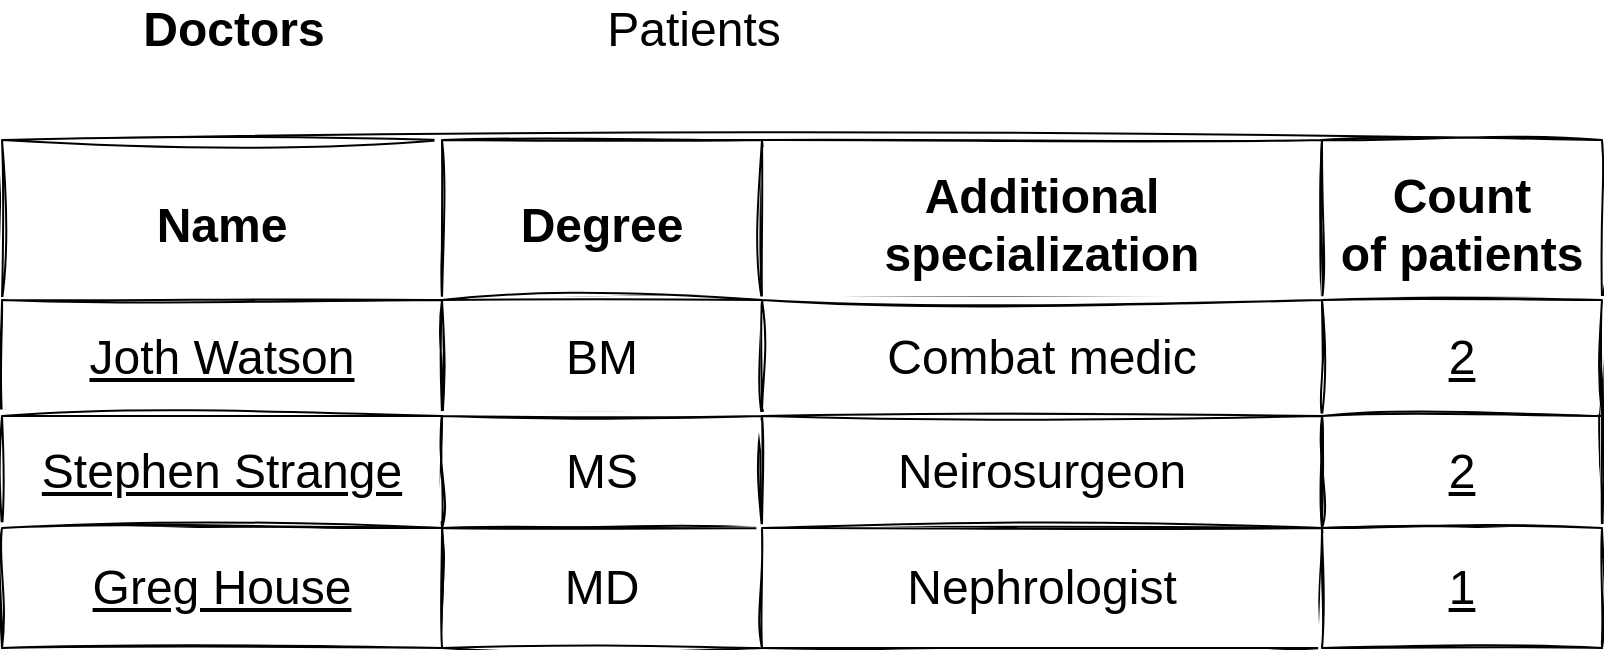 <mxfile version="20.8.19" type="github" pages="3"><diagram name="Doctors list" id="iNg3_k1wbIgd62mTTB8b"><mxGraphModel dx="1221" dy="783" grid="1" gridSize="10" guides="1" tooltips="1" connect="1" arrows="1" fold="1" page="1" pageScale="1" pageWidth="827" pageHeight="1169" math="0" shadow="0"><root><mxCell id="oVqWi5KsJc3UrHnTr8XR-0"/><mxCell id="oVqWi5KsJc3UrHnTr8XR-1" parent="oVqWi5KsJc3UrHnTr8XR-0"/><mxCell id="oVqWi5KsJc3UrHnTr8XR-2" value="Doctors" style="text;strokeColor=none;fillColor=none;align=center;verticalAlign=middle;whiteSpace=wrap;rounded=0;fontSize=24;fontStyle=1;labelBackgroundColor=none;fontFamily=Helvetica;swimlaneLine=0;shadow=0;sketch=1;curveFitting=1;jiggle=2;" vertex="1" parent="oVqWi5KsJc3UrHnTr8XR-1"><mxGeometry x="40" y="40" width="180" height="30" as="geometry"/></mxCell><mxCell id="oVqWi5KsJc3UrHnTr8XR-3" value="Patients" style="text;strokeColor=none;fillColor=none;align=center;verticalAlign=middle;whiteSpace=wrap;rounded=0;fontSize=24;fontStyle=0;labelBackgroundColor=none;fontFamily=Helvetica;swimlaneLine=0;shadow=0;sketch=1;curveFitting=1;jiggle=2;" vertex="1" parent="oVqWi5KsJc3UrHnTr8XR-1"><mxGeometry x="270" y="40" width="180" height="30" as="geometry"/></mxCell><mxCell id="oVqWi5KsJc3UrHnTr8XR-4" value="Assets" style="childLayout=tableLayout;recursiveResize=0;shadow=0;fontSize=24;labelBackgroundColor=none;rounded=0;fontFamily=Helvetica;swimlaneLine=0;sketch=1;curveFitting=1;jiggle=2;" vertex="1" parent="oVqWi5KsJc3UrHnTr8XR-1"><mxGeometry x="14" y="110" width="800" height="254" as="geometry"/></mxCell><mxCell id="oVqWi5KsJc3UrHnTr8XR-5" value="" style="shape=tableRow;horizontal=0;startSize=0;swimlaneHead=0;swimlaneBody=0;top=0;left=0;bottom=0;right=0;dropTarget=0;collapsible=0;recursiveResize=0;expand=0;fontStyle=0;fontSize=24;labelBackgroundColor=none;rounded=0;fontFamily=Helvetica;swimlaneLine=0;shadow=0;sketch=1;curveFitting=1;jiggle=2;" vertex="1" parent="oVqWi5KsJc3UrHnTr8XR-4"><mxGeometry width="800" height="80" as="geometry"/></mxCell><mxCell id="oVqWi5KsJc3UrHnTr8XR-6" value="Name" style="connectable=0;recursiveResize=0;align=center;fontStyle=1;fontSize=24;labelBackgroundColor=none;rounded=0;fontFamily=Helvetica;swimlaneLine=0;shadow=0;sketch=1;curveFitting=1;jiggle=2;" vertex="1" parent="oVqWi5KsJc3UrHnTr8XR-5"><mxGeometry width="220" height="80" as="geometry"><mxRectangle width="220" height="80" as="alternateBounds"/></mxGeometry></mxCell><mxCell id="oVqWi5KsJc3UrHnTr8XR-7" value="Degree" style="connectable=0;recursiveResize=0;align=center;fontStyle=1;fontSize=24;labelBackgroundColor=none;labelBorderColor=none;rounded=0;fontFamily=Helvetica;swimlaneLine=0;shadow=0;sketch=1;curveFitting=1;jiggle=2;" vertex="1" parent="oVqWi5KsJc3UrHnTr8XR-5"><mxGeometry x="220" width="160" height="80" as="geometry"><mxRectangle width="160" height="80" as="alternateBounds"/></mxGeometry></mxCell><mxCell id="oVqWi5KsJc3UrHnTr8XR-8" value="Additional&#10;specialization" style="connectable=0;recursiveResize=0;align=center;fontStyle=1;fontSize=24;labelBackgroundColor=none;rounded=0;fontFamily=Helvetica;swimlaneLine=0;shadow=0;sketch=1;curveFitting=1;jiggle=2;" vertex="1" parent="oVqWi5KsJc3UrHnTr8XR-5"><mxGeometry x="380" width="280" height="80" as="geometry"><mxRectangle width="280" height="80" as="alternateBounds"/></mxGeometry></mxCell><mxCell id="oVqWi5KsJc3UrHnTr8XR-9" value="Count&#10;of patients" style="connectable=0;recursiveResize=0;align=center;fontStyle=1;fontSize=24;labelBackgroundColor=none;rounded=0;fontFamily=Helvetica;swimlaneLine=0;shadow=0;sketch=1;curveFitting=1;jiggle=2;" vertex="1" parent="oVqWi5KsJc3UrHnTr8XR-5"><mxGeometry x="660" width="140" height="80" as="geometry"><mxRectangle width="140" height="80" as="alternateBounds"/></mxGeometry></mxCell><mxCell id="oVqWi5KsJc3UrHnTr8XR-10" value="" style="shape=tableRow;horizontal=0;startSize=0;swimlaneHead=0;swimlaneBody=0;top=0;left=0;bottom=0;right=0;dropTarget=0;collapsible=0;recursiveResize=0;expand=0;fontStyle=0;fontSize=24;labelBackgroundColor=none;rounded=0;fontFamily=Helvetica;swimlaneLine=0;shadow=0;sketch=1;curveFitting=1;jiggle=2;" vertex="1" parent="oVqWi5KsJc3UrHnTr8XR-4"><mxGeometry y="80" width="800" height="58" as="geometry"/></mxCell><mxCell id="oVqWi5KsJc3UrHnTr8XR-11" value="Joth Watson" style="connectable=0;recursiveResize=0;align=center;whiteSpace=wrap;fontSize=24;labelBackgroundColor=none;rounded=0;fontFamily=Helvetica;swimlaneLine=0;shadow=0;sketch=1;curveFitting=1;jiggle=2;fontStyle=4" vertex="1" parent="oVqWi5KsJc3UrHnTr8XR-10"><mxGeometry width="220" height="58" as="geometry"><mxRectangle width="220" height="58" as="alternateBounds"/></mxGeometry></mxCell><mxCell id="oVqWi5KsJc3UrHnTr8XR-12" value="BM" style="connectable=0;recursiveResize=0;align=center;whiteSpace=wrap;fontSize=24;labelBackgroundColor=none;rounded=0;fontFamily=Helvetica;swimlaneLine=0;shadow=0;sketch=1;curveFitting=1;jiggle=2;" vertex="1" parent="oVqWi5KsJc3UrHnTr8XR-10"><mxGeometry x="220" width="160" height="58" as="geometry"><mxRectangle width="160" height="58" as="alternateBounds"/></mxGeometry></mxCell><mxCell id="oVqWi5KsJc3UrHnTr8XR-13" value="Combat medic" style="connectable=0;recursiveResize=0;align=center;whiteSpace=wrap;fontSize=24;labelBackgroundColor=none;rounded=0;fontFamily=Helvetica;swimlaneLine=0;shadow=0;sketch=1;curveFitting=1;jiggle=2;" vertex="1" parent="oVqWi5KsJc3UrHnTr8XR-10"><mxGeometry x="380" width="280" height="58" as="geometry"><mxRectangle width="280" height="58" as="alternateBounds"/></mxGeometry></mxCell><mxCell id="oVqWi5KsJc3UrHnTr8XR-14" value="2" style="connectable=0;recursiveResize=0;align=center;whiteSpace=wrap;fontSize=24;labelBackgroundColor=none;rounded=0;fontFamily=Helvetica;swimlaneLine=0;shadow=0;sketch=1;curveFitting=1;jiggle=2;fontStyle=4" vertex="1" parent="oVqWi5KsJc3UrHnTr8XR-10"><mxGeometry x="660" width="140" height="58" as="geometry"><mxRectangle width="140" height="58" as="alternateBounds"/></mxGeometry></mxCell><mxCell id="oVqWi5KsJc3UrHnTr8XR-15" value="" style="shape=tableRow;horizontal=0;startSize=0;swimlaneHead=0;swimlaneBody=0;top=0;left=0;bottom=0;right=0;dropTarget=0;collapsible=0;recursiveResize=0;expand=0;fontStyle=1;fontSize=24;labelBackgroundColor=none;rounded=0;fontFamily=Helvetica;swimlaneLine=0;shadow=0;sketch=1;curveFitting=1;jiggle=2;" vertex="1" parent="oVqWi5KsJc3UrHnTr8XR-4"><mxGeometry y="138" width="800" height="56" as="geometry"/></mxCell><mxCell id="oVqWi5KsJc3UrHnTr8XR-16" value="Stephen Strange" style="connectable=0;recursiveResize=0;whiteSpace=wrap;fontSize=24;labelBackgroundColor=none;rounded=0;fontFamily=Helvetica;swimlaneLine=0;shadow=0;sketch=1;curveFitting=1;jiggle=2;fontStyle=4" vertex="1" parent="oVqWi5KsJc3UrHnTr8XR-15"><mxGeometry width="220" height="56" as="geometry"><mxRectangle width="220" height="56" as="alternateBounds"/></mxGeometry></mxCell><mxCell id="oVqWi5KsJc3UrHnTr8XR-17" value="MS" style="connectable=0;recursiveResize=0;whiteSpace=wrap;fontSize=24;labelBackgroundColor=none;rounded=0;fontFamily=Helvetica;swimlaneLine=0;shadow=0;sketch=1;curveFitting=1;jiggle=2;" vertex="1" parent="oVqWi5KsJc3UrHnTr8XR-15"><mxGeometry x="220" width="160" height="56" as="geometry"><mxRectangle width="160" height="56" as="alternateBounds"/></mxGeometry></mxCell><mxCell id="oVqWi5KsJc3UrHnTr8XR-18" value="Neirosurgeon" style="connectable=0;recursiveResize=0;whiteSpace=wrap;fontSize=24;labelBackgroundColor=none;rounded=0;fontFamily=Helvetica;swimlaneLine=0;shadow=0;sketch=1;curveFitting=1;jiggle=2;" vertex="1" parent="oVqWi5KsJc3UrHnTr8XR-15"><mxGeometry x="380" width="280" height="56" as="geometry"><mxRectangle width="280" height="56" as="alternateBounds"/></mxGeometry></mxCell><mxCell id="oVqWi5KsJc3UrHnTr8XR-19" value="2" style="connectable=0;recursiveResize=0;whiteSpace=wrap;fontSize=24;labelBackgroundColor=none;rounded=0;fontFamily=Helvetica;swimlaneLine=0;shadow=0;sketch=1;curveFitting=1;jiggle=2;fontStyle=4" vertex="1" parent="oVqWi5KsJc3UrHnTr8XR-15"><mxGeometry x="660" width="140" height="56" as="geometry"><mxRectangle width="140" height="56" as="alternateBounds"/></mxGeometry></mxCell><mxCell id="oVqWi5KsJc3UrHnTr8XR-20" value="" style="shape=tableRow;horizontal=0;startSize=0;swimlaneHead=0;swimlaneBody=0;top=0;left=0;bottom=0;right=0;dropTarget=0;collapsible=0;recursiveResize=0;expand=0;fontStyle=0;fontSize=24;labelBackgroundColor=none;rounded=0;fontFamily=Helvetica;swimlaneLine=0;shadow=0;sketch=1;curveFitting=1;jiggle=2;" vertex="1" parent="oVqWi5KsJc3UrHnTr8XR-4"><mxGeometry y="194" width="800" height="60" as="geometry"/></mxCell><mxCell id="oVqWi5KsJc3UrHnTr8XR-21" value="Greg House" style="connectable=0;recursiveResize=0;fontStyle=4;align=center;whiteSpace=wrap;fontSize=24;labelBackgroundColor=none;rounded=0;fontFamily=Helvetica;swimlaneLine=0;shadow=0;sketch=1;curveFitting=1;jiggle=2;" vertex="1" parent="oVqWi5KsJc3UrHnTr8XR-20"><mxGeometry width="220" height="60" as="geometry"><mxRectangle width="220" height="60" as="alternateBounds"/></mxGeometry></mxCell><mxCell id="oVqWi5KsJc3UrHnTr8XR-22" value="MD" style="connectable=0;recursiveResize=0;fontStyle=0;align=center;whiteSpace=wrap;fontSize=24;labelBackgroundColor=none;rounded=0;fontFamily=Helvetica;swimlaneLine=0;shadow=0;sketch=1;curveFitting=1;jiggle=2;" vertex="1" parent="oVqWi5KsJc3UrHnTr8XR-20"><mxGeometry x="220" width="160" height="60" as="geometry"><mxRectangle width="160" height="60" as="alternateBounds"/></mxGeometry></mxCell><mxCell id="oVqWi5KsJc3UrHnTr8XR-23" value="Nephrologist" style="connectable=0;recursiveResize=0;fontStyle=0;align=center;whiteSpace=wrap;fontSize=24;labelBackgroundColor=none;rounded=0;fontFamily=Helvetica;swimlaneLine=0;shadow=0;sketch=1;curveFitting=1;jiggle=2;" vertex="1" parent="oVqWi5KsJc3UrHnTr8XR-20"><mxGeometry x="380" width="280" height="60" as="geometry"><mxRectangle width="280" height="60" as="alternateBounds"/></mxGeometry></mxCell><mxCell id="oVqWi5KsJc3UrHnTr8XR-24" value="1" style="connectable=0;recursiveResize=0;fontStyle=4;align=center;whiteSpace=wrap;fontSize=24;labelBackgroundColor=none;rounded=0;fontFamily=Helvetica;swimlaneLine=0;shadow=0;sketch=1;curveFitting=1;jiggle=2;" vertex="1" parent="oVqWi5KsJc3UrHnTr8XR-20"><mxGeometry x="660" width="140" height="60" as="geometry"><mxRectangle width="140" height="60" as="alternateBounds"/></mxGeometry></mxCell></root></mxGraphModel></diagram><diagram name="Doctor" id="-o0rRjjSZjT6qEU89VmB"><mxGraphModel dx="1221" dy="783" grid="1" gridSize="10" guides="1" tooltips="1" connect="1" arrows="1" fold="1" page="1" pageScale="1" pageWidth="827" pageHeight="1169" math="0" shadow="0"><root><mxCell id="0"/><mxCell id="1" parent="0"/><mxCell id="106Unu_I3FGXwjGpmKto-9" value="Doctors" style="text;strokeColor=none;fillColor=none;align=center;verticalAlign=middle;whiteSpace=wrap;rounded=0;fontSize=24;fontStyle=0;labelBackgroundColor=none;fontFamily=Helvetica;swimlaneLine=0;shadow=0;sketch=1;curveFitting=1;jiggle=2;fontColor=#777777;" vertex="1" parent="1"><mxGeometry x="40" y="40" width="180" height="30" as="geometry"/></mxCell><mxCell id="106Unu_I3FGXwjGpmKto-11" value="List of pacients" style="text;strokeColor=none;fillColor=none;align=center;verticalAlign=middle;whiteSpace=wrap;rounded=0;fontSize=24;fontStyle=0;labelBackgroundColor=none;fontFamily=Helvetica;swimlaneLine=0;shadow=0;sketch=1;curveFitting=1;jiggle=2;fontColor=#000000;" vertex="1" parent="1"><mxGeometry x="50" y="420" width="180" height="30" as="geometry"/></mxCell><mxCell id="6KdY4Ti95zejLEQpb8By-1" value="" style="verticalLabelPosition=bottom;shadow=0;dashed=0;align=center;html=1;verticalAlign=top;strokeWidth=1;shape=mxgraph.mockup.containers.userMale;strokeColor=#666666;strokeColor2=#008cff;rounded=0;labelBorderColor=none;sketch=1;hachureGap=4;jiggle=2;curveFitting=1;fontFamily=Helvetica;fontSize=20;fontColor=#000000;" vertex="1" parent="1"><mxGeometry x="70" y="100" width="100" height="100" as="geometry"/></mxCell><mxCell id="6KdY4Ti95zejLEQpb8By-2" value="&lt;font style=&quot;font-size: 40px;&quot;&gt;John Watson&lt;/font&gt;" style="text;html=1;strokeColor=none;fillColor=none;align=center;verticalAlign=middle;whiteSpace=wrap;rounded=0;fontSize=19;fontFamily=Helvetica;fontColor=#000000;fontStyle=1" vertex="1" parent="1"><mxGeometry x="220" y="130" width="400" height="30" as="geometry"/></mxCell><mxCell id="rxgpzha8HXijRtfz_eaI-3" value="" style="shape=table;startSize=0;container=1;collapsible=0;childLayout=tableLayout;rounded=0;shadow=0;labelBorderColor=none;sketch=1;hachureGap=4;jiggle=2;curveFitting=1;fontFamily=Helvetica;fontSize=20;fontColor=#000000;html=0;" vertex="1" parent="1"><mxGeometry x="60" y="220" width="680" height="160" as="geometry"/></mxCell><mxCell id="rxgpzha8HXijRtfz_eaI-4" value="" style="shape=tableRow;horizontal=0;startSize=0;swimlaneHead=0;swimlaneBody=0;strokeColor=inherit;top=0;left=0;bottom=0;right=0;collapsible=0;dropTarget=0;fillColor=none;points=[[0,0.5],[1,0.5]];portConstraint=eastwest;rounded=0;shadow=0;labelBorderColor=none;sketch=1;hachureGap=4;jiggle=2;curveFitting=1;fontFamily=Helvetica;fontSize=20;fontColor=#000000;html=0;" vertex="1" parent="rxgpzha8HXijRtfz_eaI-3"><mxGeometry width="680" height="40" as="geometry"/></mxCell><mxCell id="rxgpzha8HXijRtfz_eaI-5" value="Grade" style="shape=partialRectangle;html=1;whiteSpace=wrap;connectable=0;strokeColor=inherit;overflow=hidden;fillColor=none;top=0;left=0;bottom=0;right=0;pointerEvents=1;rounded=0;shadow=0;labelBorderColor=none;sketch=1;hachureGap=4;jiggle=2;curveFitting=1;fontFamily=Helvetica;fontSize=20;fontColor=#000000;" vertex="1" parent="rxgpzha8HXijRtfz_eaI-4"><mxGeometry width="290" height="40" as="geometry"><mxRectangle width="290" height="40" as="alternateBounds"/></mxGeometry></mxCell><mxCell id="rxgpzha8HXijRtfz_eaI-6" value="Bachelor of Medicine" style="shape=partialRectangle;html=1;whiteSpace=wrap;connectable=0;strokeColor=inherit;overflow=hidden;fillColor=none;top=0;left=0;bottom=0;right=0;pointerEvents=1;rounded=0;shadow=0;labelBorderColor=none;sketch=1;hachureGap=4;jiggle=2;curveFitting=1;fontFamily=Helvetica;fontSize=20;fontColor=#000000;" vertex="1" parent="rxgpzha8HXijRtfz_eaI-4"><mxGeometry x="290" width="390" height="40" as="geometry"><mxRectangle width="390" height="40" as="alternateBounds"/></mxGeometry></mxCell><mxCell id="rxgpzha8HXijRtfz_eaI-7" value="" style="shape=tableRow;horizontal=0;startSize=0;swimlaneHead=0;swimlaneBody=0;strokeColor=inherit;top=0;left=0;bottom=0;right=0;collapsible=0;dropTarget=0;fillColor=none;points=[[0,0.5],[1,0.5]];portConstraint=eastwest;rounded=0;shadow=0;labelBorderColor=none;sketch=1;hachureGap=4;jiggle=2;curveFitting=1;fontFamily=Helvetica;fontSize=20;fontColor=#000000;html=0;" vertex="1" parent="rxgpzha8HXijRtfz_eaI-3"><mxGeometry y="40" width="680" height="40" as="geometry"/></mxCell><mxCell id="rxgpzha8HXijRtfz_eaI-8" value="Work experience since" style="shape=partialRectangle;html=1;whiteSpace=wrap;connectable=0;strokeColor=inherit;overflow=hidden;fillColor=none;top=0;left=0;bottom=0;right=0;pointerEvents=1;rounded=0;shadow=0;labelBorderColor=none;sketch=1;hachureGap=4;jiggle=2;curveFitting=1;fontFamily=Helvetica;fontSize=20;fontColor=#000000;" vertex="1" parent="rxgpzha8HXijRtfz_eaI-7"><mxGeometry width="290" height="40" as="geometry"><mxRectangle width="290" height="40" as="alternateBounds"/></mxGeometry></mxCell><mxCell id="rxgpzha8HXijRtfz_eaI-9" value="1878" style="shape=partialRectangle;html=1;whiteSpace=wrap;connectable=0;strokeColor=inherit;overflow=hidden;fillColor=none;top=0;left=0;bottom=0;right=0;pointerEvents=1;rounded=0;shadow=0;labelBorderColor=none;sketch=1;hachureGap=4;jiggle=2;curveFitting=1;fontFamily=Helvetica;fontSize=20;fontColor=#000000;" vertex="1" parent="rxgpzha8HXijRtfz_eaI-7"><mxGeometry x="290" width="390" height="40" as="geometry"><mxRectangle width="390" height="40" as="alternateBounds"/></mxGeometry></mxCell><mxCell id="rxgpzha8HXijRtfz_eaI-10" value="" style="shape=tableRow;horizontal=0;startSize=0;swimlaneHead=0;swimlaneBody=0;strokeColor=inherit;top=0;left=0;bottom=0;right=0;collapsible=0;dropTarget=0;fillColor=none;points=[[0,0.5],[1,0.5]];portConstraint=eastwest;rounded=0;shadow=0;labelBorderColor=none;sketch=1;hachureGap=4;jiggle=2;curveFitting=1;fontFamily=Helvetica;fontSize=20;fontColor=#000000;html=0;" vertex="1" parent="rxgpzha8HXijRtfz_eaI-3"><mxGeometry y="80" width="680" height="40" as="geometry"/></mxCell><mxCell id="rxgpzha8HXijRtfz_eaI-11" value="Specialization" style="shape=partialRectangle;html=1;whiteSpace=wrap;connectable=0;strokeColor=inherit;overflow=hidden;fillColor=none;top=0;left=0;bottom=0;right=0;pointerEvents=1;rounded=0;shadow=0;labelBorderColor=none;sketch=1;hachureGap=4;jiggle=2;curveFitting=1;fontFamily=Helvetica;fontSize=20;fontColor=#000000;" vertex="1" parent="rxgpzha8HXijRtfz_eaI-10"><mxGeometry width="290" height="40" as="geometry"><mxRectangle width="290" height="40" as="alternateBounds"/></mxGeometry></mxCell><mxCell id="rxgpzha8HXijRtfz_eaI-12" value="Combat medic" style="shape=partialRectangle;html=1;whiteSpace=wrap;connectable=0;strokeColor=inherit;overflow=hidden;fillColor=none;top=0;left=0;bottom=0;right=0;pointerEvents=1;rounded=0;shadow=0;labelBorderColor=none;sketch=1;hachureGap=4;jiggle=2;curveFitting=1;fontFamily=Helvetica;fontSize=20;fontColor=#000000;" vertex="1" parent="rxgpzha8HXijRtfz_eaI-10"><mxGeometry x="290" width="390" height="40" as="geometry"><mxRectangle width="390" height="40" as="alternateBounds"/></mxGeometry></mxCell><mxCell id="rxgpzha8HXijRtfz_eaI-13" value="" style="shape=tableRow;horizontal=0;startSize=0;swimlaneHead=0;swimlaneBody=0;strokeColor=inherit;top=0;left=0;bottom=0;right=0;collapsible=0;dropTarget=0;fillColor=none;points=[[0,0.5],[1,0.5]];portConstraint=eastwest;rounded=0;shadow=0;labelBorderColor=none;sketch=1;hachureGap=4;jiggle=2;curveFitting=1;fontFamily=Helvetica;fontSize=20;fontColor=#000000;html=0;" vertex="1" parent="rxgpzha8HXijRtfz_eaI-3"><mxGeometry y="120" width="680" height="40" as="geometry"/></mxCell><mxCell id="rxgpzha8HXijRtfz_eaI-14" value="email" style="shape=partialRectangle;html=1;whiteSpace=wrap;connectable=0;strokeColor=inherit;overflow=hidden;fillColor=none;top=0;left=0;bottom=0;right=0;pointerEvents=1;rounded=0;shadow=0;labelBorderColor=none;sketch=1;hachureGap=4;jiggle=2;curveFitting=1;fontFamily=Helvetica;fontSize=20;fontColor=#000000;" vertex="1" parent="rxgpzha8HXijRtfz_eaI-13"><mxGeometry width="290" height="40" as="geometry"><mxRectangle width="290" height="40" as="alternateBounds"/></mxGeometry></mxCell><mxCell id="rxgpzha8HXijRtfz_eaI-15" value="jh_watson@micropeutist.com" style="shape=partialRectangle;html=1;whiteSpace=wrap;connectable=0;strokeColor=inherit;overflow=hidden;fillColor=none;top=0;left=0;bottom=0;right=0;pointerEvents=1;rounded=0;shadow=0;labelBorderColor=none;sketch=1;hachureGap=4;jiggle=2;curveFitting=1;fontFamily=Helvetica;fontSize=20;fontColor=#000000;" vertex="1" parent="rxgpzha8HXijRtfz_eaI-13"><mxGeometry x="290" width="390" height="40" as="geometry"><mxRectangle width="390" height="40" as="alternateBounds"/></mxGeometry></mxCell><mxCell id="ppMjCbeCI9v5LeM4ophR-1" value="Assets" style="childLayout=tableLayout;recursiveResize=0;shadow=0;fontSize=24;labelBackgroundColor=none;rounded=0;fontFamily=Helvetica;swimlaneLine=0;sketch=1;curveFitting=1;jiggle=2;" vertex="1" parent="1"><mxGeometry x="30" y="510" width="744" height="366" as="geometry"/></mxCell><mxCell id="ppMjCbeCI9v5LeM4ophR-2" value="" style="shape=tableRow;horizontal=0;startSize=0;swimlaneHead=0;swimlaneBody=0;top=0;left=0;bottom=0;right=0;dropTarget=0;collapsible=0;recursiveResize=0;expand=0;fontStyle=0;fontSize=24;labelBackgroundColor=none;rounded=0;fontFamily=Helvetica;swimlaneLine=0;shadow=0;sketch=1;curveFitting=1;jiggle=2;" vertex="1" parent="ppMjCbeCI9v5LeM4ophR-1"><mxGeometry width="744" height="80" as="geometry"/></mxCell><mxCell id="ppMjCbeCI9v5LeM4ophR-3" value="Patient&#10;Name" style="connectable=0;recursiveResize=0;align=center;fontStyle=1;fontSize=24;labelBackgroundColor=none;rounded=0;fontFamily=Helvetica;swimlaneLine=0;shadow=0;sketch=1;curveFitting=1;jiggle=2;" vertex="1" parent="ppMjCbeCI9v5LeM4ophR-2"><mxGeometry width="176" height="80" as="geometry"><mxRectangle width="176" height="80" as="alternateBounds"/></mxGeometry></mxCell><mxCell id="ppMjCbeCI9v5LeM4ophR-4" value="Age" style="connectable=0;recursiveResize=0;align=center;fontStyle=1;fontSize=24;labelBackgroundColor=none;rounded=0;fontFamily=Helvetica;swimlaneLine=0;shadow=0;sketch=1;curveFitting=1;jiggle=2;" vertex="1" parent="ppMjCbeCI9v5LeM4ophR-2"><mxGeometry x="176" width="160" height="80" as="geometry"><mxRectangle width="160" height="80" as="alternateBounds"/></mxGeometry></mxCell><mxCell id="ppMjCbeCI9v5LeM4ophR-5" value="Gender" style="connectable=0;recursiveResize=0;align=center;fontStyle=1;fontSize=24;labelBackgroundColor=none;rounded=0;fontFamily=Helvetica;swimlaneLine=0;shadow=0;sketch=1;curveFitting=1;jiggle=2;" vertex="1" parent="ppMjCbeCI9v5LeM4ophR-2"><mxGeometry x="336" width="204" height="80" as="geometry"><mxRectangle width="204" height="80" as="alternateBounds"/></mxGeometry></mxCell><mxCell id="ppMjCbeCI9v5LeM4ophR-6" value="State" style="connectable=0;recursiveResize=0;align=center;fontStyle=1;fontSize=24;labelBackgroundColor=none;rounded=0;fontFamily=Helvetica;swimlaneLine=0;shadow=0;sketch=1;curveFitting=1;jiggle=2;" vertex="1" parent="ppMjCbeCI9v5LeM4ophR-2"><mxGeometry x="540" width="204" height="80" as="geometry"><mxRectangle width="204" height="80" as="alternateBounds"/></mxGeometry></mxCell><mxCell id="ppMjCbeCI9v5LeM4ophR-8" value="" style="shape=tableRow;horizontal=0;startSize=0;swimlaneHead=0;swimlaneBody=0;top=0;left=0;bottom=0;right=0;dropTarget=0;collapsible=0;recursiveResize=0;expand=0;fontStyle=0;fontSize=24;labelBackgroundColor=none;rounded=0;fontFamily=Helvetica;swimlaneLine=0;shadow=0;sketch=1;curveFitting=1;jiggle=2;" vertex="1" parent="ppMjCbeCI9v5LeM4ophR-1"><mxGeometry y="80" width="744" height="58" as="geometry"/></mxCell><mxCell id="ppMjCbeCI9v5LeM4ophR-9" value="Laura Capway" style="connectable=0;recursiveResize=0;align=center;whiteSpace=wrap;fontSize=24;labelBackgroundColor=none;rounded=0;fontFamily=Helvetica;swimlaneLine=0;shadow=0;sketch=1;curveFitting=1;jiggle=2;fontStyle=4" vertex="1" parent="ppMjCbeCI9v5LeM4ophR-8"><mxGeometry width="176" height="58" as="geometry"><mxRectangle width="176" height="58" as="alternateBounds"/></mxGeometry></mxCell><mxCell id="ppMjCbeCI9v5LeM4ophR-10" value="33" style="connectable=0;recursiveResize=0;align=center;whiteSpace=wrap;fontSize=24;labelBackgroundColor=none;rounded=0;fontFamily=Helvetica;swimlaneLine=0;shadow=0;sketch=1;curveFitting=1;jiggle=2;" vertex="1" parent="ppMjCbeCI9v5LeM4ophR-8"><mxGeometry x="176" width="160" height="58" as="geometry"><mxRectangle width="160" height="58" as="alternateBounds"/></mxGeometry></mxCell><mxCell id="ppMjCbeCI9v5LeM4ophR-11" value="Female" style="connectable=0;recursiveResize=0;align=center;whiteSpace=wrap;fontSize=24;labelBackgroundColor=none;rounded=0;fontFamily=Helvetica;swimlaneLine=0;shadow=0;sketch=1;curveFitting=1;jiggle=2;fontStyle=0" vertex="1" parent="ppMjCbeCI9v5LeM4ophR-8"><mxGeometry x="336" width="204" height="58" as="geometry"><mxRectangle width="204" height="58" as="alternateBounds"/></mxGeometry></mxCell><mxCell id="ppMjCbeCI9v5LeM4ophR-12" value="healthy" style="connectable=0;recursiveResize=0;align=center;whiteSpace=wrap;fontSize=24;labelBackgroundColor=none;rounded=0;fontFamily=Helvetica;swimlaneLine=0;shadow=0;sketch=1;curveFitting=1;jiggle=2;fontStyle=0" vertex="1" parent="ppMjCbeCI9v5LeM4ophR-8"><mxGeometry x="540" width="204" height="58" as="geometry"><mxRectangle width="204" height="58" as="alternateBounds"/></mxGeometry></mxCell><mxCell id="ppMjCbeCI9v5LeM4ophR-14" value="" style="shape=tableRow;horizontal=0;startSize=0;swimlaneHead=0;swimlaneBody=0;top=0;left=0;bottom=0;right=0;dropTarget=0;collapsible=0;recursiveResize=0;expand=0;fontStyle=1;fontSize=24;labelBackgroundColor=none;rounded=0;fontFamily=Helvetica;swimlaneLine=0;shadow=0;sketch=1;curveFitting=1;jiggle=2;" vertex="1" parent="ppMjCbeCI9v5LeM4ophR-1"><mxGeometry y="138" width="744" height="56" as="geometry"/></mxCell><mxCell id="ppMjCbeCI9v5LeM4ophR-15" value="Johan Arh" style="connectable=0;recursiveResize=0;whiteSpace=wrap;fontSize=24;labelBackgroundColor=none;rounded=0;fontFamily=Helvetica;swimlaneLine=0;shadow=0;sketch=1;curveFitting=1;jiggle=2;fontStyle=4" vertex="1" parent="ppMjCbeCI9v5LeM4ophR-14"><mxGeometry width="176" height="56" as="geometry"><mxRectangle width="176" height="56" as="alternateBounds"/></mxGeometry></mxCell><mxCell id="ppMjCbeCI9v5LeM4ophR-16" value="25" style="connectable=0;recursiveResize=0;whiteSpace=wrap;fontSize=24;labelBackgroundColor=none;rounded=0;fontFamily=Helvetica;swimlaneLine=0;shadow=0;sketch=1;curveFitting=1;jiggle=2;" vertex="1" parent="ppMjCbeCI9v5LeM4ophR-14"><mxGeometry x="176" width="160" height="56" as="geometry"><mxRectangle width="160" height="56" as="alternateBounds"/></mxGeometry></mxCell><mxCell id="ppMjCbeCI9v5LeM4ophR-17" value="Male" style="connectable=0;recursiveResize=0;whiteSpace=wrap;fontSize=24;labelBackgroundColor=none;rounded=0;fontFamily=Helvetica;swimlaneLine=0;shadow=0;sketch=1;curveFitting=1;jiggle=2;fontStyle=0" vertex="1" parent="ppMjCbeCI9v5LeM4ophR-14"><mxGeometry x="336" width="204" height="56" as="geometry"><mxRectangle width="204" height="56" as="alternateBounds"/></mxGeometry></mxCell><mxCell id="ppMjCbeCI9v5LeM4ophR-18" value="Brain injury" style="connectable=0;recursiveResize=0;whiteSpace=wrap;fontSize=24;labelBackgroundColor=none;rounded=0;fontFamily=Helvetica;swimlaneLine=0;shadow=0;sketch=1;curveFitting=1;jiggle=2;fontStyle=0" vertex="1" parent="ppMjCbeCI9v5LeM4ophR-14"><mxGeometry x="540" width="204" height="56" as="geometry"><mxRectangle width="204" height="56" as="alternateBounds"/></mxGeometry></mxCell><mxCell id="ppMjCbeCI9v5LeM4ophR-20" value="" style="shape=tableRow;horizontal=0;startSize=0;swimlaneHead=0;swimlaneBody=0;top=0;left=0;bottom=0;right=0;dropTarget=0;collapsible=0;recursiveResize=0;expand=0;fontStyle=0;fontSize=24;labelBackgroundColor=none;rounded=0;fontFamily=Helvetica;swimlaneLine=0;shadow=0;sketch=1;curveFitting=1;jiggle=2;" vertex="1" parent="ppMjCbeCI9v5LeM4ophR-1"><mxGeometry y="194" width="744" height="60" as="geometry"/></mxCell><mxCell id="ppMjCbeCI9v5LeM4ophR-21" value="Andy Bay" style="connectable=0;recursiveResize=0;fontStyle=4;align=center;whiteSpace=wrap;fontSize=24;labelBackgroundColor=none;rounded=0;fontFamily=Helvetica;swimlaneLine=0;shadow=0;sketch=1;curveFitting=1;jiggle=2;" vertex="1" parent="ppMjCbeCI9v5LeM4ophR-20"><mxGeometry width="176" height="60" as="geometry"><mxRectangle width="176" height="60" as="alternateBounds"/></mxGeometry></mxCell><mxCell id="ppMjCbeCI9v5LeM4ophR-22" value="67" style="connectable=0;recursiveResize=0;fontStyle=0;align=center;whiteSpace=wrap;fontSize=24;labelBackgroundColor=none;rounded=0;fontFamily=Helvetica;swimlaneLine=0;shadow=0;sketch=1;curveFitting=1;jiggle=2;" vertex="1" parent="ppMjCbeCI9v5LeM4ophR-20"><mxGeometry x="176" width="160" height="60" as="geometry"><mxRectangle width="160" height="60" as="alternateBounds"/></mxGeometry></mxCell><mxCell id="ppMjCbeCI9v5LeM4ophR-23" value="Male" style="connectable=0;recursiveResize=0;fontStyle=0;align=center;whiteSpace=wrap;fontSize=24;labelBackgroundColor=none;rounded=0;fontFamily=Helvetica;swimlaneLine=0;shadow=0;sketch=1;curveFitting=1;jiggle=2;" vertex="1" parent="ppMjCbeCI9v5LeM4ophR-20"><mxGeometry x="336" width="204" height="60" as="geometry"><mxRectangle width="204" height="60" as="alternateBounds"/></mxGeometry></mxCell><mxCell id="ppMjCbeCI9v5LeM4ophR-24" value="Gunshot wound" style="connectable=0;recursiveResize=0;fontStyle=0;align=center;whiteSpace=wrap;fontSize=24;labelBackgroundColor=none;rounded=0;fontFamily=Helvetica;swimlaneLine=0;shadow=0;sketch=1;curveFitting=1;jiggle=2;" vertex="1" parent="ppMjCbeCI9v5LeM4ophR-20"><mxGeometry x="540" width="204" height="60" as="geometry"><mxRectangle width="204" height="60" as="alternateBounds"/></mxGeometry></mxCell><mxCell id="ppMjCbeCI9v5LeM4ophR-26" value="" style="shape=tableRow;horizontal=0;startSize=0;swimlaneHead=0;swimlaneBody=0;top=0;left=0;bottom=0;right=0;dropTarget=0;collapsible=0;recursiveResize=0;expand=0;fontStyle=1;fontSize=24;labelBackgroundColor=none;rounded=0;fontFamily=Helvetica;swimlaneLine=0;shadow=0;sketch=1;curveFitting=1;jiggle=2;" vertex="1" parent="ppMjCbeCI9v5LeM4ophR-1"><mxGeometry y="254" width="744" height="56" as="geometry"/></mxCell><mxCell id="ppMjCbeCI9v5LeM4ophR-27" value="Jiu Wu" style="connectable=0;recursiveResize=0;whiteSpace=wrap;fontSize=24;labelBackgroundColor=none;rounded=0;fontFamily=Helvetica;swimlaneLine=0;shadow=0;sketch=1;curveFitting=1;jiggle=2;fontStyle=4" vertex="1" parent="ppMjCbeCI9v5LeM4ophR-26"><mxGeometry width="176" height="56" as="geometry"><mxRectangle width="176" height="56" as="alternateBounds"/></mxGeometry></mxCell><mxCell id="ppMjCbeCI9v5LeM4ophR-28" value="30" style="connectable=0;recursiveResize=0;whiteSpace=wrap;fontSize=24;labelBackgroundColor=none;rounded=0;fontFamily=Helvetica;swimlaneLine=0;shadow=0;sketch=1;curveFitting=1;jiggle=2;" vertex="1" parent="ppMjCbeCI9v5LeM4ophR-26"><mxGeometry x="176" width="160" height="56" as="geometry"><mxRectangle width="160" height="56" as="alternateBounds"/></mxGeometry></mxCell><mxCell id="ppMjCbeCI9v5LeM4ophR-29" value="Female" style="connectable=0;recursiveResize=0;whiteSpace=wrap;fontSize=24;labelBackgroundColor=none;rounded=0;fontFamily=Helvetica;swimlaneLine=0;shadow=0;sketch=1;curveFitting=1;jiggle=2;" vertex="1" parent="ppMjCbeCI9v5LeM4ophR-26"><mxGeometry x="336" width="204" height="56" as="geometry"><mxRectangle width="204" height="56" as="alternateBounds"/></mxGeometry></mxCell><mxCell id="ppMjCbeCI9v5LeM4ophR-30" value="Spinal injury" style="connectable=0;recursiveResize=0;whiteSpace=wrap;fontSize=24;labelBackgroundColor=none;rounded=0;fontFamily=Helvetica;swimlaneLine=0;shadow=0;sketch=1;curveFitting=1;jiggle=2;fontStyle=0" vertex="1" parent="ppMjCbeCI9v5LeM4ophR-26"><mxGeometry x="540" width="204" height="56" as="geometry"><mxRectangle width="204" height="56" as="alternateBounds"/></mxGeometry></mxCell><mxCell id="ppMjCbeCI9v5LeM4ophR-32" style="shape=tableRow;horizontal=0;startSize=0;swimlaneHead=0;swimlaneBody=0;top=0;left=0;bottom=0;right=0;dropTarget=0;collapsible=0;recursiveResize=0;expand=0;fontStyle=1;fontSize=24;labelBackgroundColor=none;rounded=0;fontFamily=Helvetica;swimlaneLine=0;shadow=0;sketch=1;curveFitting=1;jiggle=2;" vertex="1" parent="ppMjCbeCI9v5LeM4ophR-1"><mxGeometry y="310" width="744" height="56" as="geometry"/></mxCell><mxCell id="ppMjCbeCI9v5LeM4ophR-33" value="Adam First" style="connectable=0;recursiveResize=0;whiteSpace=wrap;fontSize=24;labelBackgroundColor=none;rounded=0;fontFamily=Helvetica;swimlaneLine=0;shadow=0;sketch=1;curveFitting=1;jiggle=2;fontStyle=4" vertex="1" parent="ppMjCbeCI9v5LeM4ophR-32"><mxGeometry width="176" height="56" as="geometry"><mxRectangle width="176" height="56" as="alternateBounds"/></mxGeometry></mxCell><mxCell id="ppMjCbeCI9v5LeM4ophR-34" value="17" style="connectable=0;recursiveResize=0;whiteSpace=wrap;fontSize=24;labelBackgroundColor=none;rounded=0;fontFamily=Helvetica;swimlaneLine=0;shadow=0;sketch=1;curveFitting=1;jiggle=2;" vertex="1" parent="ppMjCbeCI9v5LeM4ophR-32"><mxGeometry x="176" width="160" height="56" as="geometry"><mxRectangle width="160" height="56" as="alternateBounds"/></mxGeometry></mxCell><mxCell id="ppMjCbeCI9v5LeM4ophR-35" value="Male" style="connectable=0;recursiveResize=0;whiteSpace=wrap;fontSize=24;labelBackgroundColor=none;rounded=0;fontFamily=Helvetica;swimlaneLine=0;shadow=0;sketch=1;curveFitting=1;jiggle=2;" vertex="1" parent="ppMjCbeCI9v5LeM4ophR-32"><mxGeometry x="336" width="204" height="56" as="geometry"><mxRectangle width="204" height="56" as="alternateBounds"/></mxGeometry></mxCell><mxCell id="ppMjCbeCI9v5LeM4ophR-36" value="in the process of diagnosis" style="connectable=0;recursiveResize=0;whiteSpace=wrap;fontSize=24;labelBackgroundColor=none;rounded=0;fontFamily=Helvetica;swimlaneLine=0;shadow=0;sketch=1;curveFitting=1;jiggle=2;fontStyle=0" vertex="1" parent="ppMjCbeCI9v5LeM4ophR-32"><mxGeometry x="540" width="204" height="56" as="geometry"><mxRectangle width="204" height="56" as="alternateBounds"/></mxGeometry></mxCell></root></mxGraphModel></diagram><diagram name="Patient list" id="I94XQJ2-NLJrc25PZXej"><mxGraphModel dx="1221" dy="783" grid="1" gridSize="10" guides="1" tooltips="1" connect="1" arrows="1" fold="1" page="1" pageScale="1" pageWidth="827" pageHeight="1169" math="0" shadow="0"><root><mxCell id="7hyylhyzngP-NOOarhqR-0"/><mxCell id="7hyylhyzngP-NOOarhqR-1" parent="7hyylhyzngP-NOOarhqR-0"/><mxCell id="7hyylhyzngP-NOOarhqR-2" value="Doctors" style="text;strokeColor=none;fillColor=none;align=center;verticalAlign=middle;whiteSpace=wrap;rounded=0;fontSize=24;fontStyle=0;labelBackgroundColor=none;fontFamily=Helvetica;swimlaneLine=0;shadow=0;sketch=1;curveFitting=1;jiggle=2;fontColor=#777777;" vertex="1" parent="7hyylhyzngP-NOOarhqR-1"><mxGeometry x="40" y="40" width="180" height="30" as="geometry"/></mxCell><mxCell id="7hyylhyzngP-NOOarhqR-3" value="Patients" style="text;strokeColor=none;fillColor=none;align=center;verticalAlign=middle;whiteSpace=wrap;rounded=0;fontSize=24;fontStyle=1;labelBackgroundColor=none;fontFamily=Helvetica;swimlaneLine=0;shadow=0;sketch=1;curveFitting=1;jiggle=2;fontColor=#000000;" vertex="1" parent="7hyylhyzngP-NOOarhqR-1"><mxGeometry x="270" y="40" width="180" height="30" as="geometry"/></mxCell><mxCell id="7hyylhyzngP-NOOarhqR-4" value="Assets" style="childLayout=tableLayout;recursiveResize=0;shadow=0;fontSize=24;labelBackgroundColor=none;rounded=0;fontFamily=Helvetica;swimlaneLine=0;sketch=1;curveFitting=1;jiggle=2;" vertex="1" parent="7hyylhyzngP-NOOarhqR-1"><mxGeometry x="40" y="110" width="948" height="366" as="geometry"/></mxCell><mxCell id="7hyylhyzngP-NOOarhqR-5" value="" style="shape=tableRow;horizontal=0;startSize=0;swimlaneHead=0;swimlaneBody=0;top=0;left=0;bottom=0;right=0;dropTarget=0;collapsible=0;recursiveResize=0;expand=0;fontStyle=0;fontSize=24;labelBackgroundColor=none;rounded=0;fontFamily=Helvetica;swimlaneLine=0;shadow=0;sketch=1;curveFitting=1;jiggle=2;" vertex="1" parent="7hyylhyzngP-NOOarhqR-4"><mxGeometry width="948" height="80" as="geometry"/></mxCell><mxCell id="7hyylhyzngP-NOOarhqR-6" value="Patient&#10;Name" style="connectable=0;recursiveResize=0;align=center;fontStyle=1;fontSize=24;labelBackgroundColor=none;rounded=0;fontFamily=Helvetica;swimlaneLine=0;shadow=0;sketch=1;curveFitting=1;jiggle=2;" vertex="1" parent="7hyylhyzngP-NOOarhqR-5"><mxGeometry width="176" height="80" as="geometry"><mxRectangle width="176" height="80" as="alternateBounds"/></mxGeometry></mxCell><mxCell id="7hyylhyzngP-NOOarhqR-8" value="Age" style="connectable=0;recursiveResize=0;align=center;fontStyle=1;fontSize=24;labelBackgroundColor=none;rounded=0;fontFamily=Helvetica;swimlaneLine=0;shadow=0;sketch=1;curveFitting=1;jiggle=2;" vertex="1" parent="7hyylhyzngP-NOOarhqR-5"><mxGeometry x="176" width="160" height="80" as="geometry"><mxRectangle width="160" height="80" as="alternateBounds"/></mxGeometry></mxCell><mxCell id="7hyylhyzngP-NOOarhqR-9" value="Gender" style="connectable=0;recursiveResize=0;align=center;fontStyle=1;fontSize=24;labelBackgroundColor=none;rounded=0;fontFamily=Helvetica;swimlaneLine=0;shadow=0;sketch=1;curveFitting=1;jiggle=2;" vertex="1" parent="7hyylhyzngP-NOOarhqR-5"><mxGeometry x="336" width="204" height="80" as="geometry"><mxRectangle width="204" height="80" as="alternateBounds"/></mxGeometry></mxCell><mxCell id="I2DNpnVkaooj7puNJgdf-0" value="State" style="connectable=0;recursiveResize=0;align=center;fontStyle=1;fontSize=24;labelBackgroundColor=none;rounded=0;fontFamily=Helvetica;swimlaneLine=0;shadow=0;sketch=1;curveFitting=1;jiggle=2;" vertex="1" parent="7hyylhyzngP-NOOarhqR-5"><mxGeometry x="540" width="204" height="80" as="geometry"><mxRectangle width="204" height="80" as="alternateBounds"/></mxGeometry></mxCell><mxCell id="i6zhWmNkYWqU6kvgXQLF-6" value="Related&#10;Doctor" style="connectable=0;recursiveResize=0;align=center;fontStyle=1;fontSize=24;labelBackgroundColor=none;rounded=0;fontFamily=Helvetica;swimlaneLine=0;shadow=0;sketch=1;curveFitting=1;jiggle=2;" vertex="1" parent="7hyylhyzngP-NOOarhqR-5"><mxGeometry x="744" width="204" height="80" as="geometry"><mxRectangle width="204" height="80" as="alternateBounds"/></mxGeometry></mxCell><mxCell id="7hyylhyzngP-NOOarhqR-10" value="" style="shape=tableRow;horizontal=0;startSize=0;swimlaneHead=0;swimlaneBody=0;top=0;left=0;bottom=0;right=0;dropTarget=0;collapsible=0;recursiveResize=0;expand=0;fontStyle=0;fontSize=24;labelBackgroundColor=none;rounded=0;fontFamily=Helvetica;swimlaneLine=0;shadow=0;sketch=1;curveFitting=1;jiggle=2;" vertex="1" parent="7hyylhyzngP-NOOarhqR-4"><mxGeometry y="80" width="948" height="58" as="geometry"/></mxCell><mxCell id="7hyylhyzngP-NOOarhqR-11" value="Laura Capway" style="connectable=0;recursiveResize=0;align=center;whiteSpace=wrap;fontSize=24;labelBackgroundColor=none;rounded=0;fontFamily=Helvetica;swimlaneLine=0;shadow=0;sketch=1;curveFitting=1;jiggle=2;fontStyle=4" vertex="1" parent="7hyylhyzngP-NOOarhqR-10"><mxGeometry width="176" height="58" as="geometry"><mxRectangle width="176" height="58" as="alternateBounds"/></mxGeometry></mxCell><mxCell id="7hyylhyzngP-NOOarhqR-13" value="33" style="connectable=0;recursiveResize=0;align=center;whiteSpace=wrap;fontSize=24;labelBackgroundColor=none;rounded=0;fontFamily=Helvetica;swimlaneLine=0;shadow=0;sketch=1;curveFitting=1;jiggle=2;" vertex="1" parent="7hyylhyzngP-NOOarhqR-10"><mxGeometry x="176" width="160" height="58" as="geometry"><mxRectangle width="160" height="58" as="alternateBounds"/></mxGeometry></mxCell><mxCell id="7hyylhyzngP-NOOarhqR-14" value="Female" style="connectable=0;recursiveResize=0;align=center;whiteSpace=wrap;fontSize=24;labelBackgroundColor=none;rounded=0;fontFamily=Helvetica;swimlaneLine=0;shadow=0;sketch=1;curveFitting=1;jiggle=2;fontStyle=0" vertex="1" parent="7hyylhyzngP-NOOarhqR-10"><mxGeometry x="336" width="204" height="58" as="geometry"><mxRectangle width="204" height="58" as="alternateBounds"/></mxGeometry></mxCell><mxCell id="I2DNpnVkaooj7puNJgdf-1" value="healthy" style="connectable=0;recursiveResize=0;align=center;whiteSpace=wrap;fontSize=24;labelBackgroundColor=none;rounded=0;fontFamily=Helvetica;swimlaneLine=0;shadow=0;sketch=1;curveFitting=1;jiggle=2;fontStyle=0" vertex="1" parent="7hyylhyzngP-NOOarhqR-10"><mxGeometry x="540" width="204" height="58" as="geometry"><mxRectangle width="204" height="58" as="alternateBounds"/></mxGeometry></mxCell><mxCell id="i6zhWmNkYWqU6kvgXQLF-7" value="John Watson" style="connectable=0;recursiveResize=0;align=center;whiteSpace=wrap;fontSize=24;labelBackgroundColor=none;rounded=0;fontFamily=Helvetica;swimlaneLine=0;shadow=0;sketch=1;curveFitting=1;jiggle=2;fontStyle=4" vertex="1" parent="7hyylhyzngP-NOOarhqR-10"><mxGeometry x="744" width="204" height="58" as="geometry"><mxRectangle width="204" height="58" as="alternateBounds"/></mxGeometry></mxCell><mxCell id="7hyylhyzngP-NOOarhqR-15" value="" style="shape=tableRow;horizontal=0;startSize=0;swimlaneHead=0;swimlaneBody=0;top=0;left=0;bottom=0;right=0;dropTarget=0;collapsible=0;recursiveResize=0;expand=0;fontStyle=1;fontSize=24;labelBackgroundColor=none;rounded=0;fontFamily=Helvetica;swimlaneLine=0;shadow=0;sketch=1;curveFitting=1;jiggle=2;" vertex="1" parent="7hyylhyzngP-NOOarhqR-4"><mxGeometry y="138" width="948" height="56" as="geometry"/></mxCell><mxCell id="7hyylhyzngP-NOOarhqR-16" value="Johan Arh" style="connectable=0;recursiveResize=0;whiteSpace=wrap;fontSize=24;labelBackgroundColor=none;rounded=0;fontFamily=Helvetica;swimlaneLine=0;shadow=0;sketch=1;curveFitting=1;jiggle=2;fontStyle=4" vertex="1" parent="7hyylhyzngP-NOOarhqR-15"><mxGeometry width="176" height="56" as="geometry"><mxRectangle width="176" height="56" as="alternateBounds"/></mxGeometry></mxCell><mxCell id="7hyylhyzngP-NOOarhqR-18" value="25" style="connectable=0;recursiveResize=0;whiteSpace=wrap;fontSize=24;labelBackgroundColor=none;rounded=0;fontFamily=Helvetica;swimlaneLine=0;shadow=0;sketch=1;curveFitting=1;jiggle=2;" vertex="1" parent="7hyylhyzngP-NOOarhqR-15"><mxGeometry x="176" width="160" height="56" as="geometry"><mxRectangle width="160" height="56" as="alternateBounds"/></mxGeometry></mxCell><mxCell id="7hyylhyzngP-NOOarhqR-19" value="Male" style="connectable=0;recursiveResize=0;whiteSpace=wrap;fontSize=24;labelBackgroundColor=none;rounded=0;fontFamily=Helvetica;swimlaneLine=0;shadow=0;sketch=1;curveFitting=1;jiggle=2;fontStyle=0" vertex="1" parent="7hyylhyzngP-NOOarhqR-15"><mxGeometry x="336" width="204" height="56" as="geometry"><mxRectangle width="204" height="56" as="alternateBounds"/></mxGeometry></mxCell><mxCell id="I2DNpnVkaooj7puNJgdf-2" value="Brain injury" style="connectable=0;recursiveResize=0;whiteSpace=wrap;fontSize=24;labelBackgroundColor=none;rounded=0;fontFamily=Helvetica;swimlaneLine=0;shadow=0;sketch=1;curveFitting=1;jiggle=2;fontStyle=0" vertex="1" parent="7hyylhyzngP-NOOarhqR-15"><mxGeometry x="540" width="204" height="56" as="geometry"><mxRectangle width="204" height="56" as="alternateBounds"/></mxGeometry></mxCell><mxCell id="i6zhWmNkYWqU6kvgXQLF-8" value="Stephen Strange" style="connectable=0;recursiveResize=0;whiteSpace=wrap;fontSize=24;labelBackgroundColor=none;rounded=0;fontFamily=Helvetica;swimlaneLine=0;shadow=0;sketch=1;curveFitting=1;jiggle=2;fontStyle=4" vertex="1" parent="7hyylhyzngP-NOOarhqR-15"><mxGeometry x="744" width="204" height="56" as="geometry"><mxRectangle width="204" height="56" as="alternateBounds"/></mxGeometry></mxCell><mxCell id="7hyylhyzngP-NOOarhqR-20" value="" style="shape=tableRow;horizontal=0;startSize=0;swimlaneHead=0;swimlaneBody=0;top=0;left=0;bottom=0;right=0;dropTarget=0;collapsible=0;recursiveResize=0;expand=0;fontStyle=0;fontSize=24;labelBackgroundColor=none;rounded=0;fontFamily=Helvetica;swimlaneLine=0;shadow=0;sketch=1;curveFitting=1;jiggle=2;" vertex="1" parent="7hyylhyzngP-NOOarhqR-4"><mxGeometry y="194" width="948" height="60" as="geometry"/></mxCell><mxCell id="7hyylhyzngP-NOOarhqR-21" value="Andy Bay" style="connectable=0;recursiveResize=0;fontStyle=4;align=center;whiteSpace=wrap;fontSize=24;labelBackgroundColor=none;rounded=0;fontFamily=Helvetica;swimlaneLine=0;shadow=0;sketch=1;curveFitting=1;jiggle=2;" vertex="1" parent="7hyylhyzngP-NOOarhqR-20"><mxGeometry width="176" height="60" as="geometry"><mxRectangle width="176" height="60" as="alternateBounds"/></mxGeometry></mxCell><mxCell id="7hyylhyzngP-NOOarhqR-23" value="67" style="connectable=0;recursiveResize=0;fontStyle=0;align=center;whiteSpace=wrap;fontSize=24;labelBackgroundColor=none;rounded=0;fontFamily=Helvetica;swimlaneLine=0;shadow=0;sketch=1;curveFitting=1;jiggle=2;" vertex="1" parent="7hyylhyzngP-NOOarhqR-20"><mxGeometry x="176" width="160" height="60" as="geometry"><mxRectangle width="160" height="60" as="alternateBounds"/></mxGeometry></mxCell><mxCell id="7hyylhyzngP-NOOarhqR-24" value="Male" style="connectable=0;recursiveResize=0;fontStyle=0;align=center;whiteSpace=wrap;fontSize=24;labelBackgroundColor=none;rounded=0;fontFamily=Helvetica;swimlaneLine=0;shadow=0;sketch=1;curveFitting=1;jiggle=2;" vertex="1" parent="7hyylhyzngP-NOOarhqR-20"><mxGeometry x="336" width="204" height="60" as="geometry"><mxRectangle width="204" height="60" as="alternateBounds"/></mxGeometry></mxCell><mxCell id="I2DNpnVkaooj7puNJgdf-3" value="Gunshot wound" style="connectable=0;recursiveResize=0;fontStyle=0;align=center;whiteSpace=wrap;fontSize=24;labelBackgroundColor=none;rounded=0;fontFamily=Helvetica;swimlaneLine=0;shadow=0;sketch=1;curveFitting=1;jiggle=2;" vertex="1" parent="7hyylhyzngP-NOOarhqR-20"><mxGeometry x="540" width="204" height="60" as="geometry"><mxRectangle width="204" height="60" as="alternateBounds"/></mxGeometry></mxCell><mxCell id="i6zhWmNkYWqU6kvgXQLF-9" value="John Watson" style="connectable=0;recursiveResize=0;fontStyle=4;align=center;whiteSpace=wrap;fontSize=24;labelBackgroundColor=none;rounded=0;fontFamily=Helvetica;swimlaneLine=0;shadow=0;sketch=1;curveFitting=1;jiggle=2;" vertex="1" parent="7hyylhyzngP-NOOarhqR-20"><mxGeometry x="744" width="204" height="60" as="geometry"><mxRectangle width="204" height="60" as="alternateBounds"/></mxGeometry></mxCell><mxCell id="7hyylhyzngP-NOOarhqR-25" value="" style="shape=tableRow;horizontal=0;startSize=0;swimlaneHead=0;swimlaneBody=0;top=0;left=0;bottom=0;right=0;dropTarget=0;collapsible=0;recursiveResize=0;expand=0;fontStyle=1;fontSize=24;labelBackgroundColor=none;rounded=0;fontFamily=Helvetica;swimlaneLine=0;shadow=0;sketch=1;curveFitting=1;jiggle=2;" vertex="1" parent="7hyylhyzngP-NOOarhqR-4"><mxGeometry y="254" width="948" height="56" as="geometry"/></mxCell><mxCell id="7hyylhyzngP-NOOarhqR-26" value="Jiu Wu" style="connectable=0;recursiveResize=0;whiteSpace=wrap;fontSize=24;labelBackgroundColor=none;rounded=0;fontFamily=Helvetica;swimlaneLine=0;shadow=0;sketch=1;curveFitting=1;jiggle=2;fontStyle=4" vertex="1" parent="7hyylhyzngP-NOOarhqR-25"><mxGeometry width="176" height="56" as="geometry"><mxRectangle width="176" height="56" as="alternateBounds"/></mxGeometry></mxCell><mxCell id="7hyylhyzngP-NOOarhqR-28" value="30" style="connectable=0;recursiveResize=0;whiteSpace=wrap;fontSize=24;labelBackgroundColor=none;rounded=0;fontFamily=Helvetica;swimlaneLine=0;shadow=0;sketch=1;curveFitting=1;jiggle=2;" vertex="1" parent="7hyylhyzngP-NOOarhqR-25"><mxGeometry x="176" width="160" height="56" as="geometry"><mxRectangle width="160" height="56" as="alternateBounds"/></mxGeometry></mxCell><mxCell id="7hyylhyzngP-NOOarhqR-29" value="Female" style="connectable=0;recursiveResize=0;whiteSpace=wrap;fontSize=24;labelBackgroundColor=none;rounded=0;fontFamily=Helvetica;swimlaneLine=0;shadow=0;sketch=1;curveFitting=1;jiggle=2;" vertex="1" parent="7hyylhyzngP-NOOarhqR-25"><mxGeometry x="336" width="204" height="56" as="geometry"><mxRectangle width="204" height="56" as="alternateBounds"/></mxGeometry></mxCell><mxCell id="I2DNpnVkaooj7puNJgdf-4" value="Spinal injury" style="connectable=0;recursiveResize=0;whiteSpace=wrap;fontSize=24;labelBackgroundColor=none;rounded=0;fontFamily=Helvetica;swimlaneLine=0;shadow=0;sketch=1;curveFitting=1;jiggle=2;fontStyle=0" vertex="1" parent="7hyylhyzngP-NOOarhqR-25"><mxGeometry x="540" width="204" height="56" as="geometry"><mxRectangle width="204" height="56" as="alternateBounds"/></mxGeometry></mxCell><mxCell id="i6zhWmNkYWqU6kvgXQLF-10" value="Stephen Strange" style="connectable=0;recursiveResize=0;whiteSpace=wrap;fontSize=24;labelBackgroundColor=none;rounded=0;fontFamily=Helvetica;swimlaneLine=0;shadow=0;sketch=1;curveFitting=1;jiggle=2;fontStyle=4" vertex="1" parent="7hyylhyzngP-NOOarhqR-25"><mxGeometry x="744" width="204" height="56" as="geometry"><mxRectangle width="204" height="56" as="alternateBounds"/></mxGeometry></mxCell><mxCell id="SmK2Q2NYbMfUFwtRPZkH-0" style="shape=tableRow;horizontal=0;startSize=0;swimlaneHead=0;swimlaneBody=0;top=0;left=0;bottom=0;right=0;dropTarget=0;collapsible=0;recursiveResize=0;expand=0;fontStyle=1;fontSize=24;labelBackgroundColor=none;rounded=0;fontFamily=Helvetica;swimlaneLine=0;shadow=0;sketch=1;curveFitting=1;jiggle=2;" vertex="1" parent="7hyylhyzngP-NOOarhqR-4"><mxGeometry y="310" width="948" height="56" as="geometry"/></mxCell><mxCell id="SmK2Q2NYbMfUFwtRPZkH-1" value="Adam First" style="connectable=0;recursiveResize=0;whiteSpace=wrap;fontSize=24;labelBackgroundColor=none;rounded=0;fontFamily=Helvetica;swimlaneLine=0;shadow=0;sketch=1;curveFitting=1;jiggle=2;fontStyle=4" vertex="1" parent="SmK2Q2NYbMfUFwtRPZkH-0"><mxGeometry width="176" height="56" as="geometry"><mxRectangle width="176" height="56" as="alternateBounds"/></mxGeometry></mxCell><mxCell id="SmK2Q2NYbMfUFwtRPZkH-3" value="17" style="connectable=0;recursiveResize=0;whiteSpace=wrap;fontSize=24;labelBackgroundColor=none;rounded=0;fontFamily=Helvetica;swimlaneLine=0;shadow=0;sketch=1;curveFitting=1;jiggle=2;" vertex="1" parent="SmK2Q2NYbMfUFwtRPZkH-0"><mxGeometry x="176" width="160" height="56" as="geometry"><mxRectangle width="160" height="56" as="alternateBounds"/></mxGeometry></mxCell><mxCell id="SmK2Q2NYbMfUFwtRPZkH-4" value="Male" style="connectable=0;recursiveResize=0;whiteSpace=wrap;fontSize=24;labelBackgroundColor=none;rounded=0;fontFamily=Helvetica;swimlaneLine=0;shadow=0;sketch=1;curveFitting=1;jiggle=2;" vertex="1" parent="SmK2Q2NYbMfUFwtRPZkH-0"><mxGeometry x="336" width="204" height="56" as="geometry"><mxRectangle width="204" height="56" as="alternateBounds"/></mxGeometry></mxCell><mxCell id="I2DNpnVkaooj7puNJgdf-5" value="in the process of diagnosis" style="connectable=0;recursiveResize=0;whiteSpace=wrap;fontSize=24;labelBackgroundColor=none;rounded=0;fontFamily=Helvetica;swimlaneLine=0;shadow=0;sketch=1;curveFitting=1;jiggle=2;fontStyle=0" vertex="1" parent="SmK2Q2NYbMfUFwtRPZkH-0"><mxGeometry x="540" width="204" height="56" as="geometry"><mxRectangle width="204" height="56" as="alternateBounds"/></mxGeometry></mxCell><mxCell id="i6zhWmNkYWqU6kvgXQLF-11" value="Greg House" style="connectable=0;recursiveResize=0;whiteSpace=wrap;fontSize=24;labelBackgroundColor=none;rounded=0;fontFamily=Helvetica;swimlaneLine=0;shadow=0;sketch=1;curveFitting=1;jiggle=2;fontStyle=4" vertex="1" parent="SmK2Q2NYbMfUFwtRPZkH-0"><mxGeometry x="744" width="204" height="56" as="geometry"><mxRectangle width="204" height="56" as="alternateBounds"/></mxGeometry></mxCell></root></mxGraphModel></diagram></mxfile>